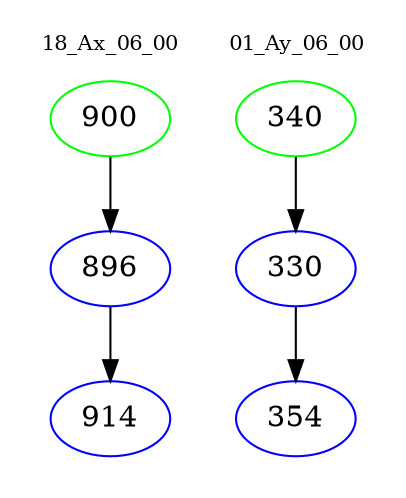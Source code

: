 digraph{
subgraph cluster_0 {
color = white
label = "18_Ax_06_00";
fontsize=10;
T0_900 [label="900", color="green"]
T0_900 -> T0_896 [color="black"]
T0_896 [label="896", color="blue"]
T0_896 -> T0_914 [color="black"]
T0_914 [label="914", color="blue"]
}
subgraph cluster_1 {
color = white
label = "01_Ay_06_00";
fontsize=10;
T1_340 [label="340", color="green"]
T1_340 -> T1_330 [color="black"]
T1_330 [label="330", color="blue"]
T1_330 -> T1_354 [color="black"]
T1_354 [label="354", color="blue"]
}
}
